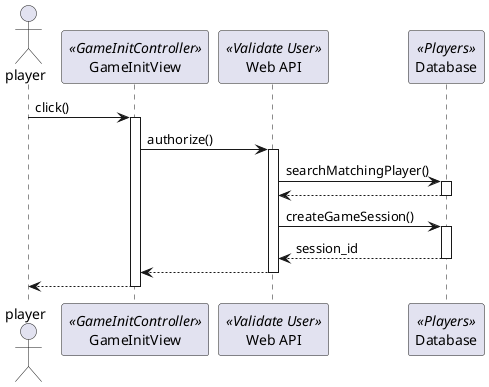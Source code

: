 @startuml

actor player

participant GameInitView as GameInitView <<GameInitController>>
participant "Web API" as api <<Validate User>>
participant Database <<Players>>

player -> GameInitView: click()
activate GameInitView
GameInitView -> api: authorize()
activate api
api -> Database: searchMatchingPlayer()
activate Database
api <-- Database
deactivate Database
api -> Database: createGameSession()
activate Database
api <-- Database: session_id
deactivate Database
GameInitView <-- api
deactivate api
return 


@enduml

@startuml StartGameCall

actor player

participant GameDesignView <<GameDesignController>>
participant "Web API" as api <<Game>>
participant Database

player -> GameDesignView: click()
activate GameDesignView
GameDesignView -> api: startgame()
activate api
api -> Database: getGamePlay(session_id)
api <-- Database
GameDesignView <-- api
deactivate api
return 


@enduml

@startuml UpdateGameInfo

participant GamePlayView <<GamePlayController>>
participant "Web API" as api <<Game>>
participant Database

[-> GamePlayView
activate GamePlayView
GamePlayView -> api: updateGame()

activate api
api -> Database: updateGamePlay(session_id)
api <-- Database
GamePlayView <-- api
deactivate api
[<-- GamePlayView
deactivate GamePlayView


@enduml



@startuml PublishGameResults

participant GamePlayView <<GamePlayController>>
participant "Web API" as api <<Game>>
participant Database

[-> GamePlayView
activate GamePlayView
GamePlayView -> api: updateGame()

activate api
api -> Database: updateGamePlay(session_id)
api <-- Database
api -> Database: updateGameSessions(score)
api <-- Database
GamePlayView <-- api
deactivate api
[<-- GamePlayView
deactivate GamePlayView


@enduml

